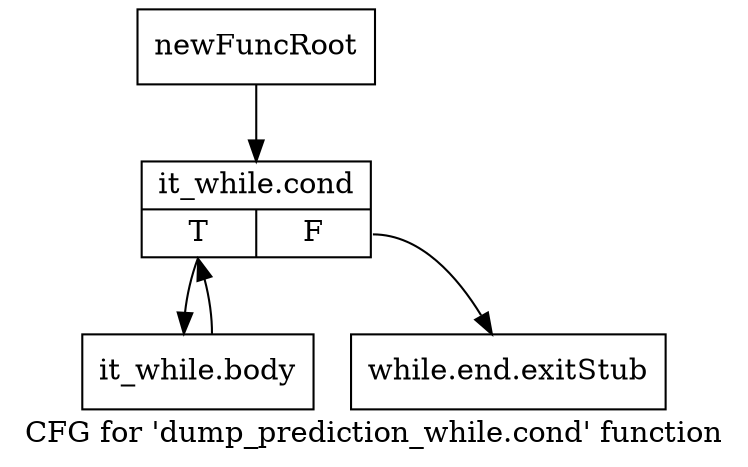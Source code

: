 digraph "CFG for 'dump_prediction_while.cond' function" {
	label="CFG for 'dump_prediction_while.cond' function";

	Node0xb77c5b0 [shape=record,label="{newFuncRoot}"];
	Node0xb77c5b0 -> Node0xb77c650;
	Node0xb77c600 [shape=record,label="{while.end.exitStub}"];
	Node0xb77c650 [shape=record,label="{it_while.cond|{<s0>T|<s1>F}}"];
	Node0xb77c650:s0 -> Node0xb77c6a0;
	Node0xb77c650:s1 -> Node0xb77c600;
	Node0xb77c6a0 [shape=record,label="{it_while.body}"];
	Node0xb77c6a0 -> Node0xb77c650;
}
